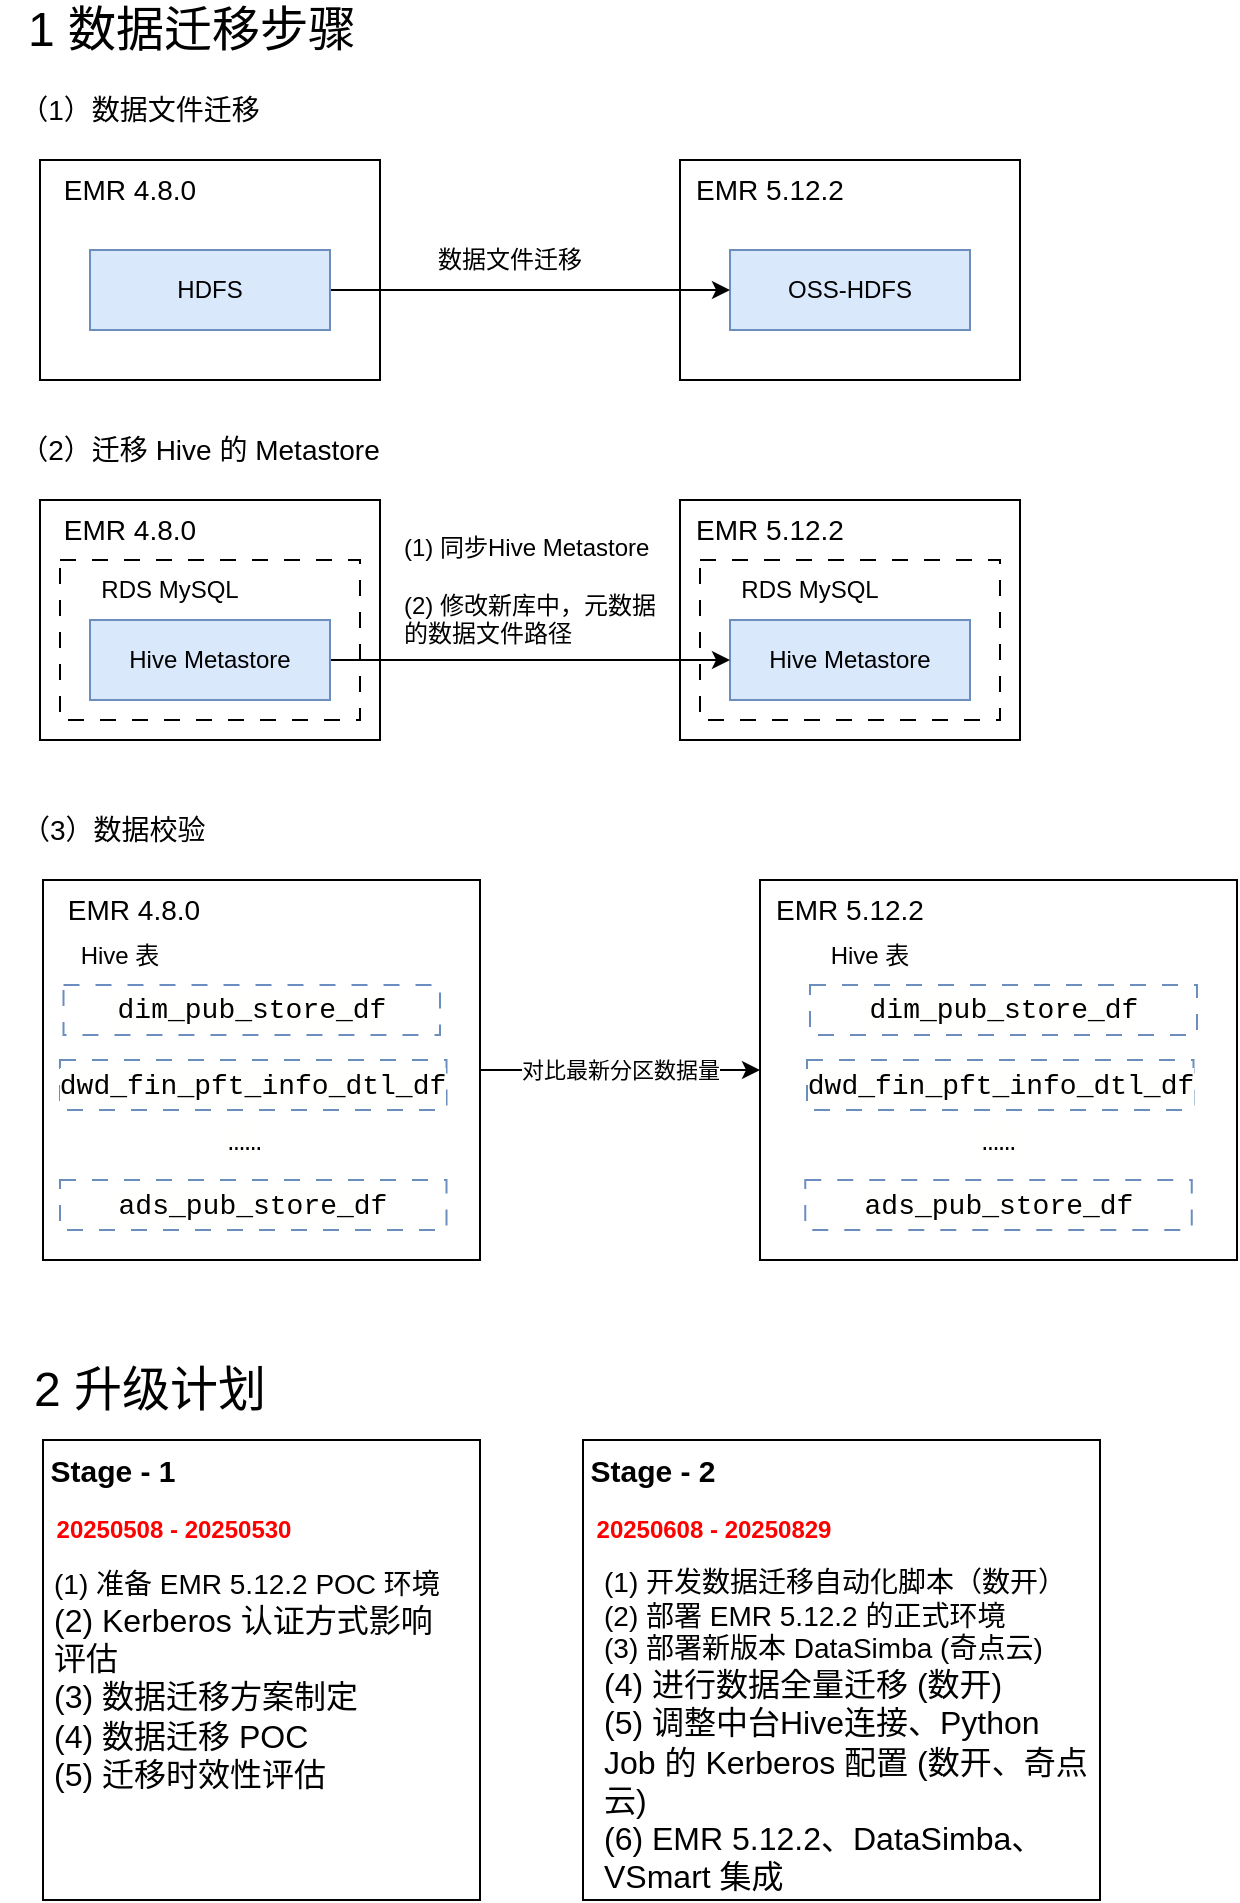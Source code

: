 <mxfile version="27.0.5">
  <diagram name="第 1 页" id="t28L84DK9KnocP4gWBqY">
    <mxGraphModel dx="983" dy="512" grid="1" gridSize="10" guides="1" tooltips="1" connect="1" arrows="1" fold="1" page="1" pageScale="1" pageWidth="827" pageHeight="1169" math="0" shadow="0">
      <root>
        <mxCell id="0" />
        <mxCell id="1" parent="0" />
        <mxCell id="rCgpgmv-2Kc-Fvn80EIz-1" value="&lt;font style=&quot;font-size: 24px;&quot;&gt;&lt;font style=&quot;&quot;&gt;1 数据&lt;/font&gt;迁移步骤&lt;/font&gt;" style="text;strokeColor=none;align=left;fillColor=none;html=1;verticalAlign=middle;whiteSpace=wrap;rounded=0;" vertex="1" parent="1">
          <mxGeometry x="31.63" y="20" width="178.37" height="30" as="geometry" />
        </mxCell>
        <mxCell id="rCgpgmv-2Kc-Fvn80EIz-2" value="" style="rounded=0;whiteSpace=wrap;html=1;" vertex="1" parent="1">
          <mxGeometry x="40" y="100" width="170" height="110" as="geometry" />
        </mxCell>
        <mxCell id="rCgpgmv-2Kc-Fvn80EIz-4" value="&lt;font style=&quot;font-size: 14px;&quot;&gt;（1）数据文件迁移&lt;/font&gt;" style="text;strokeColor=none;align=center;fillColor=none;html=1;verticalAlign=middle;whiteSpace=wrap;rounded=0;" vertex="1" parent="1">
          <mxGeometry x="20" y="60" width="140" height="30" as="geometry" />
        </mxCell>
        <mxCell id="rCgpgmv-2Kc-Fvn80EIz-5" value="" style="rounded=0;whiteSpace=wrap;html=1;" vertex="1" parent="1">
          <mxGeometry x="360" y="100" width="170" height="110" as="geometry" />
        </mxCell>
        <mxCell id="rCgpgmv-2Kc-Fvn80EIz-6" value="OSS-HDFS" style="rounded=0;whiteSpace=wrap;html=1;fillColor=#dae8fc;strokeColor=#6c8ebf;" vertex="1" parent="1">
          <mxGeometry x="385" y="145" width="120" height="40" as="geometry" />
        </mxCell>
        <mxCell id="rCgpgmv-2Kc-Fvn80EIz-8" style="edgeStyle=orthogonalEdgeStyle;rounded=0;orthogonalLoop=1;jettySize=auto;html=1;entryX=0;entryY=0.5;entryDx=0;entryDy=0;" edge="1" parent="1" source="rCgpgmv-2Kc-Fvn80EIz-7" target="rCgpgmv-2Kc-Fvn80EIz-6">
          <mxGeometry relative="1" as="geometry" />
        </mxCell>
        <mxCell id="rCgpgmv-2Kc-Fvn80EIz-7" value="HDFS" style="rounded=0;whiteSpace=wrap;html=1;fillColor=#dae8fc;strokeColor=#6c8ebf;" vertex="1" parent="1">
          <mxGeometry x="65" y="145" width="120" height="40" as="geometry" />
        </mxCell>
        <mxCell id="rCgpgmv-2Kc-Fvn80EIz-9" value="数据文件迁移" style="text;strokeColor=none;align=center;fillColor=none;html=1;verticalAlign=middle;whiteSpace=wrap;rounded=0;" vertex="1" parent="1">
          <mxGeometry x="230" y="135" width="90" height="30" as="geometry" />
        </mxCell>
        <mxCell id="rCgpgmv-2Kc-Fvn80EIz-10" value="&lt;span style=&quot;font-size: 14px;&quot;&gt;EMR 4.8.0&lt;/span&gt;" style="text;strokeColor=none;align=center;fillColor=none;html=1;verticalAlign=middle;whiteSpace=wrap;rounded=0;" vertex="1" parent="1">
          <mxGeometry x="40" y="100" width="90" height="30" as="geometry" />
        </mxCell>
        <mxCell id="rCgpgmv-2Kc-Fvn80EIz-11" value="&lt;span style=&quot;font-size: 14px;&quot;&gt;EMR 5.12.2&lt;/span&gt;" style="text;strokeColor=none;align=center;fillColor=none;html=1;verticalAlign=middle;whiteSpace=wrap;rounded=0;" vertex="1" parent="1">
          <mxGeometry x="360" y="100" width="90" height="30" as="geometry" />
        </mxCell>
        <mxCell id="rCgpgmv-2Kc-Fvn80EIz-12" value="&lt;font style=&quot;font-size: 14px;&quot;&gt;（2）迁移 Hive 的 Metastore&lt;/font&gt;" style="text;strokeColor=none;align=center;fillColor=none;html=1;verticalAlign=middle;whiteSpace=wrap;rounded=0;" vertex="1" parent="1">
          <mxGeometry x="20" y="230" width="200" height="30" as="geometry" />
        </mxCell>
        <mxCell id="rCgpgmv-2Kc-Fvn80EIz-13" value="" style="rounded=0;whiteSpace=wrap;html=1;" vertex="1" parent="1">
          <mxGeometry x="40" y="270" width="170" height="120" as="geometry" />
        </mxCell>
        <mxCell id="rCgpgmv-2Kc-Fvn80EIz-14" value="" style="rounded=0;whiteSpace=wrap;html=1;" vertex="1" parent="1">
          <mxGeometry x="360" y="270" width="170" height="120" as="geometry" />
        </mxCell>
        <mxCell id="rCgpgmv-2Kc-Fvn80EIz-15" value="Hive Metastore" style="rounded=0;whiteSpace=wrap;html=1;fillColor=#dae8fc;strokeColor=#6c8ebf;" vertex="1" parent="1">
          <mxGeometry x="385" y="330" width="120" height="40" as="geometry" />
        </mxCell>
        <mxCell id="rCgpgmv-2Kc-Fvn80EIz-16" style="edgeStyle=orthogonalEdgeStyle;rounded=0;orthogonalLoop=1;jettySize=auto;html=1;entryX=0;entryY=0.5;entryDx=0;entryDy=0;" edge="1" parent="1" source="rCgpgmv-2Kc-Fvn80EIz-17" target="rCgpgmv-2Kc-Fvn80EIz-15">
          <mxGeometry relative="1" as="geometry" />
        </mxCell>
        <mxCell id="rCgpgmv-2Kc-Fvn80EIz-17" value="Hive Metastore" style="rounded=0;whiteSpace=wrap;html=1;fillColor=#dae8fc;strokeColor=#6c8ebf;" vertex="1" parent="1">
          <mxGeometry x="65" y="330" width="120" height="40" as="geometry" />
        </mxCell>
        <mxCell id="rCgpgmv-2Kc-Fvn80EIz-18" value="(1) 同步Hive Metastore&lt;br&gt;&lt;br&gt;(2) 修改新库中，元数据的数据文件路径" style="text;strokeColor=none;align=left;fillColor=none;html=1;verticalAlign=middle;whiteSpace=wrap;rounded=0;" vertex="1" parent="1">
          <mxGeometry x="220" y="300" width="133" height="30" as="geometry" />
        </mxCell>
        <mxCell id="rCgpgmv-2Kc-Fvn80EIz-19" value="&lt;span style=&quot;font-size: 14px;&quot;&gt;EMR 4.8.0&lt;/span&gt;" style="text;strokeColor=none;align=center;fillColor=none;html=1;verticalAlign=middle;whiteSpace=wrap;rounded=0;" vertex="1" parent="1">
          <mxGeometry x="40" y="270" width="90" height="30" as="geometry" />
        </mxCell>
        <mxCell id="rCgpgmv-2Kc-Fvn80EIz-20" value="&lt;span style=&quot;font-size: 14px;&quot;&gt;EMR 5.12.2&lt;/span&gt;" style="text;strokeColor=none;align=center;fillColor=none;html=1;verticalAlign=middle;whiteSpace=wrap;rounded=0;" vertex="1" parent="1">
          <mxGeometry x="360" y="270" width="90" height="30" as="geometry" />
        </mxCell>
        <mxCell id="rCgpgmv-2Kc-Fvn80EIz-21" value="" style="rounded=0;whiteSpace=wrap;html=1;fillColor=none;dashed=1;dashPattern=8 8;" vertex="1" parent="1">
          <mxGeometry x="50" y="300" width="150" height="80" as="geometry" />
        </mxCell>
        <mxCell id="rCgpgmv-2Kc-Fvn80EIz-22" value="" style="rounded=0;whiteSpace=wrap;html=1;fillColor=none;dashed=1;dashPattern=8 8;" vertex="1" parent="1">
          <mxGeometry x="370" y="300" width="150" height="80" as="geometry" />
        </mxCell>
        <mxCell id="rCgpgmv-2Kc-Fvn80EIz-23" value="RDS MySQL" style="text;strokeColor=none;align=center;fillColor=none;html=1;verticalAlign=middle;whiteSpace=wrap;rounded=0;" vertex="1" parent="1">
          <mxGeometry x="60" y="300" width="90" height="30" as="geometry" />
        </mxCell>
        <mxCell id="rCgpgmv-2Kc-Fvn80EIz-24" value="RDS MySQL" style="text;strokeColor=none;align=center;fillColor=none;html=1;verticalAlign=middle;whiteSpace=wrap;rounded=0;" vertex="1" parent="1">
          <mxGeometry x="380" y="300" width="90" height="30" as="geometry" />
        </mxCell>
        <mxCell id="rCgpgmv-2Kc-Fvn80EIz-26" value="&lt;font style=&quot;font-size: 14px;&quot;&gt;（3）数据校验&lt;/font&gt;" style="text;strokeColor=none;align=left;fillColor=none;html=1;verticalAlign=middle;whiteSpace=wrap;rounded=0;" vertex="1" parent="1">
          <mxGeometry x="29" y="420" width="101" height="30" as="geometry" />
        </mxCell>
        <mxCell id="rCgpgmv-2Kc-Fvn80EIz-46" style="edgeStyle=orthogonalEdgeStyle;rounded=0;orthogonalLoop=1;jettySize=auto;html=1;entryX=0;entryY=0.5;entryDx=0;entryDy=0;" edge="1" parent="1" source="rCgpgmv-2Kc-Fvn80EIz-27" target="rCgpgmv-2Kc-Fvn80EIz-28">
          <mxGeometry relative="1" as="geometry" />
        </mxCell>
        <mxCell id="rCgpgmv-2Kc-Fvn80EIz-47" value="对比最新分区数据量" style="edgeLabel;html=1;align=center;verticalAlign=middle;resizable=0;points=[];" vertex="1" connectable="0" parent="rCgpgmv-2Kc-Fvn80EIz-46">
          <mxGeometry x="-0.175" y="-2" relative="1" as="geometry">
            <mxPoint x="12" y="-2" as="offset" />
          </mxGeometry>
        </mxCell>
        <mxCell id="rCgpgmv-2Kc-Fvn80EIz-27" value="" style="rounded=0;whiteSpace=wrap;html=1;" vertex="1" parent="1">
          <mxGeometry x="41.5" y="460" width="218.5" height="190" as="geometry" />
        </mxCell>
        <mxCell id="rCgpgmv-2Kc-Fvn80EIz-28" value="" style="rounded=0;whiteSpace=wrap;html=1;" vertex="1" parent="1">
          <mxGeometry x="400" y="460" width="238.5" height="190" as="geometry" />
        </mxCell>
        <mxCell id="rCgpgmv-2Kc-Fvn80EIz-29" value="&lt;div style=&quot;background-color: rgb(255, 255, 254); font-family: Consolas, &amp;quot;Courier New&amp;quot;, monospace; font-size: 14px; line-height: 19px; white-space: pre;&quot;&gt;dim_pub_store_df&lt;/div&gt;" style="rounded=0;whiteSpace=wrap;html=1;fillColor=none;strokeColor=#6c8ebf;dashed=1;dashPattern=8 8;" vertex="1" parent="1">
          <mxGeometry x="425" y="512.5" width="193.5" height="25" as="geometry" />
        </mxCell>
        <mxCell id="rCgpgmv-2Kc-Fvn80EIz-31" value="&lt;div style=&quot;background-color: rgb(255, 255, 254); font-family: Consolas, &amp;quot;Courier New&amp;quot;, monospace; font-size: 14px; line-height: 19px; white-space: pre;&quot;&gt;dim_pub_store_df&lt;/div&gt;" style="rounded=0;whiteSpace=wrap;html=1;fillColor=none;strokeColor=#6c8ebf;dashed=1;dashPattern=8 8;" vertex="1" parent="1">
          <mxGeometry x="51.75" y="512.5" width="188.25" height="25" as="geometry" />
        </mxCell>
        <mxCell id="rCgpgmv-2Kc-Fvn80EIz-33" value="&lt;span style=&quot;font-size: 14px;&quot;&gt;EMR 4.8.0&lt;/span&gt;" style="text;strokeColor=none;align=center;fillColor=none;html=1;verticalAlign=middle;whiteSpace=wrap;rounded=0;" vertex="1" parent="1">
          <mxGeometry x="41.5" y="460" width="90" height="30" as="geometry" />
        </mxCell>
        <mxCell id="rCgpgmv-2Kc-Fvn80EIz-34" value="&lt;span style=&quot;font-size: 14px;&quot;&gt;EMR 5.12.2&lt;/span&gt;" style="text;strokeColor=none;align=center;fillColor=none;html=1;verticalAlign=middle;whiteSpace=wrap;rounded=0;" vertex="1" parent="1">
          <mxGeometry x="400" y="460" width="90" height="30" as="geometry" />
        </mxCell>
        <mxCell id="rCgpgmv-2Kc-Fvn80EIz-35" value="&lt;div style=&quot;color: rgb(0, 0, 0); background-color: rgb(255, 255, 254); font-family: Consolas, &amp;quot;Courier New&amp;quot;, monospace; font-weight: normal; font-size: 14px; line-height: 19px; white-space: pre;&quot;&gt;&lt;div&gt;&lt;span style=&quot;color: rgb(0, 0, 0);&quot;&gt;……&lt;/span&gt;&lt;/div&gt;&lt;/div&gt;" style="text;whiteSpace=wrap;html=1;" vertex="1" parent="1">
          <mxGeometry x="131.63" y="575" width="30" height="40" as="geometry" />
        </mxCell>
        <mxCell id="rCgpgmv-2Kc-Fvn80EIz-36" value="&lt;div style=&quot;background-color: rgb(255, 255, 254); font-family: Consolas, &amp;quot;Courier New&amp;quot;, monospace; font-size: 14px; line-height: 19px; white-space: pre;&quot;&gt;&lt;span style=&quot;text-align: left;&quot;&gt;dwd_fin_pft_info_dtl_df&lt;/span&gt;&lt;/div&gt;" style="rounded=0;html=1;fillColor=none;strokeColor=#6c8ebf;dashed=1;dashPattern=8 8;whiteSpace=wrap;" vertex="1" parent="1">
          <mxGeometry x="50" y="550" width="193.25" height="25" as="geometry" />
        </mxCell>
        <mxCell id="rCgpgmv-2Kc-Fvn80EIz-38" value="&lt;div style=&quot;background-color: rgb(255, 255, 254); font-family: Consolas, &amp;quot;Courier New&amp;quot;, monospace; font-size: 14px; line-height: 19px; white-space: pre;&quot;&gt;&lt;span style=&quot;text-align: left;&quot;&gt;dwd_fin_pft_info_dtl_df&lt;/span&gt;&lt;/div&gt;" style="rounded=0;html=1;fillColor=none;strokeColor=#6c8ebf;dashed=1;dashPattern=8 8;whiteSpace=wrap;" vertex="1" parent="1">
          <mxGeometry x="423.5" y="550" width="193.25" height="25" as="geometry" />
        </mxCell>
        <mxCell id="rCgpgmv-2Kc-Fvn80EIz-40" value="&lt;div style=&quot;color: rgb(0, 0, 0); background-color: rgb(255, 255, 254); font-family: Consolas, &amp;quot;Courier New&amp;quot;, monospace; font-weight: normal; font-size: 14px; line-height: 19px; white-space: pre;&quot;&gt;&lt;div&gt;&lt;span style=&quot;color: rgb(0, 0, 0);&quot;&gt;……&lt;/span&gt;&lt;/div&gt;&lt;/div&gt;" style="text;whiteSpace=wrap;html=1;" vertex="1" parent="1">
          <mxGeometry x="508.5" y="575" width="30" height="40" as="geometry" />
        </mxCell>
        <mxCell id="rCgpgmv-2Kc-Fvn80EIz-41" value="&lt;div style=&quot;background-color: rgb(255, 255, 254); font-family: Consolas, &amp;quot;Courier New&amp;quot;, monospace; font-size: 14px; line-height: 19px; white-space: pre;&quot;&gt;&lt;div style=&quot;line-height: 19px;&quot;&gt;&lt;div style=&quot;line-height: 19px;&quot;&gt;ads_pub_store_df&lt;/div&gt;&lt;/div&gt;&lt;/div&gt;" style="rounded=0;html=1;fillColor=none;strokeColor=#6c8ebf;dashed=1;dashPattern=8 8;whiteSpace=wrap;" vertex="1" parent="1">
          <mxGeometry x="50" y="610" width="193.25" height="25" as="geometry" />
        </mxCell>
        <mxCell id="rCgpgmv-2Kc-Fvn80EIz-42" value="&lt;div style=&quot;background-color: rgb(255, 255, 254); font-family: Consolas, &amp;quot;Courier New&amp;quot;, monospace; font-size: 14px; line-height: 19px; white-space: pre;&quot;&gt;&lt;div style=&quot;line-height: 19px;&quot;&gt;ads_pub_store_df&lt;/div&gt;&lt;/div&gt;" style="rounded=0;html=1;fillColor=none;strokeColor=#6c8ebf;dashed=1;dashPattern=8 8;whiteSpace=wrap;" vertex="1" parent="1">
          <mxGeometry x="422.63" y="610" width="193.25" height="25" as="geometry" />
        </mxCell>
        <mxCell id="rCgpgmv-2Kc-Fvn80EIz-43" value="Hive 表" style="text;strokeColor=none;align=center;fillColor=none;html=1;verticalAlign=middle;whiteSpace=wrap;rounded=0;" vertex="1" parent="1">
          <mxGeometry x="49.5" y="482.5" width="60" height="30" as="geometry" />
        </mxCell>
        <mxCell id="rCgpgmv-2Kc-Fvn80EIz-44" value="Hive 表" style="text;strokeColor=none;align=center;fillColor=none;html=1;verticalAlign=middle;whiteSpace=wrap;rounded=0;" vertex="1" parent="1">
          <mxGeometry x="425" y="482.5" width="60" height="30" as="geometry" />
        </mxCell>
        <mxCell id="rCgpgmv-2Kc-Fvn80EIz-48" value="&lt;font style=&quot;font-size: 24px;&quot;&gt;&lt;font style=&quot;&quot;&gt;2 &lt;/font&gt;&lt;font style=&quot;&quot;&gt;升级计划&lt;/font&gt;&lt;/font&gt;" style="text;strokeColor=none;align=left;fillColor=none;html=1;verticalAlign=middle;whiteSpace=wrap;rounded=0;" vertex="1" parent="1">
          <mxGeometry x="35" y="700" width="135" height="30" as="geometry" />
        </mxCell>
        <mxCell id="rCgpgmv-2Kc-Fvn80EIz-49" value="" style="rounded=0;whiteSpace=wrap;html=1;" vertex="1" parent="1">
          <mxGeometry x="41.5" y="740" width="218.5" height="230" as="geometry" />
        </mxCell>
        <mxCell id="rCgpgmv-2Kc-Fvn80EIz-50" value="Stage - 1" style="text;strokeColor=none;align=center;fillColor=none;html=1;verticalAlign=middle;whiteSpace=wrap;rounded=0;fontStyle=1;fontSize=15;" vertex="1" parent="1">
          <mxGeometry x="41.5" y="740" width="68.5" height="30" as="geometry" />
        </mxCell>
        <mxCell id="rCgpgmv-2Kc-Fvn80EIz-51" value="&lt;font style=&quot;font-size: 14px;&quot;&gt;(1) 准备 EMR 5.12.2 POC 环境&lt;/font&gt;&lt;div&gt;&lt;font size=&quot;3&quot; style=&quot;&quot;&gt;(2) Kerberos 认证方式影响评估&lt;br&gt;(3) 数据迁移方案制定&lt;/font&gt;&lt;div&gt;&lt;font size=&quot;3&quot;&gt;(4) 数据迁移 POC&lt;/font&gt;&lt;/div&gt;&lt;div&gt;&lt;font size=&quot;3&quot;&gt;(5) 迁移时效性评估&lt;/font&gt;&lt;/div&gt;&lt;/div&gt;" style="rounded=0;whiteSpace=wrap;html=1;align=left;fillColor=none;strokeColor=none;" vertex="1" parent="1">
          <mxGeometry x="45.38" y="790" width="202.5" height="140" as="geometry" />
        </mxCell>
        <mxCell id="rCgpgmv-2Kc-Fvn80EIz-52" value="&lt;b&gt;&lt;font style=&quot;color: rgb(255, 0, 0);&quot;&gt;20250508 - 20250530&lt;/font&gt;&lt;/b&gt;" style="text;strokeColor=none;align=center;fillColor=none;html=1;verticalAlign=middle;whiteSpace=wrap;rounded=0;" vertex="1" parent="1">
          <mxGeometry x="41.5" y="770" width="130" height="30" as="geometry" />
        </mxCell>
        <mxCell id="rCgpgmv-2Kc-Fvn80EIz-53" value="" style="rounded=0;whiteSpace=wrap;html=1;" vertex="1" parent="1">
          <mxGeometry x="311.5" y="740" width="258.5" height="230" as="geometry" />
        </mxCell>
        <mxCell id="rCgpgmv-2Kc-Fvn80EIz-54" value="Stage - 2" style="text;strokeColor=none;align=center;fillColor=none;html=1;verticalAlign=middle;whiteSpace=wrap;rounded=0;fontStyle=1;fontSize=15;" vertex="1" parent="1">
          <mxGeometry x="311.5" y="740" width="68.5" height="30" as="geometry" />
        </mxCell>
        <mxCell id="rCgpgmv-2Kc-Fvn80EIz-55" value="&lt;font style=&quot;font-size: 14px;&quot;&gt;(1) 开发数据迁移自动化脚本（数开）&lt;/font&gt;&lt;div&gt;&lt;font style=&quot;font-size: 14px;&quot;&gt;(2) 部署 EMR 5.12.2 的正式环境&lt;br&gt;(3) 部署新版本 DataSimba (奇点云)&lt;/font&gt;&lt;div&gt;&lt;font size=&quot;3&quot;&gt;(4) 进行数据全量迁移 (数开)&lt;/font&gt;&lt;/div&gt;&lt;div&gt;&lt;font size=&quot;3&quot;&gt;(5) 调整中台Hive连接、Python Job 的 Kerberos 配置 (数开、奇点云)&lt;/font&gt;&lt;/div&gt;&lt;/div&gt;&lt;div&gt;&lt;font size=&quot;3&quot;&gt;(6) EMR 5.12.2、DataSimba、VSmart 集成&lt;/font&gt;&lt;/div&gt;" style="rounded=0;whiteSpace=wrap;html=1;align=left;fillColor=none;strokeColor=none;" vertex="1" parent="1">
          <mxGeometry x="320" y="820" width="245.38" height="130" as="geometry" />
        </mxCell>
        <mxCell id="rCgpgmv-2Kc-Fvn80EIz-56" value="&lt;b&gt;&lt;font style=&quot;color: rgb(255, 0, 0);&quot;&gt;20250608 - 20250829&lt;/font&gt;&lt;/b&gt;" style="text;strokeColor=none;align=center;fillColor=none;html=1;verticalAlign=middle;whiteSpace=wrap;rounded=0;" vertex="1" parent="1">
          <mxGeometry x="311.5" y="770" width="130" height="30" as="geometry" />
        </mxCell>
      </root>
    </mxGraphModel>
  </diagram>
</mxfile>
